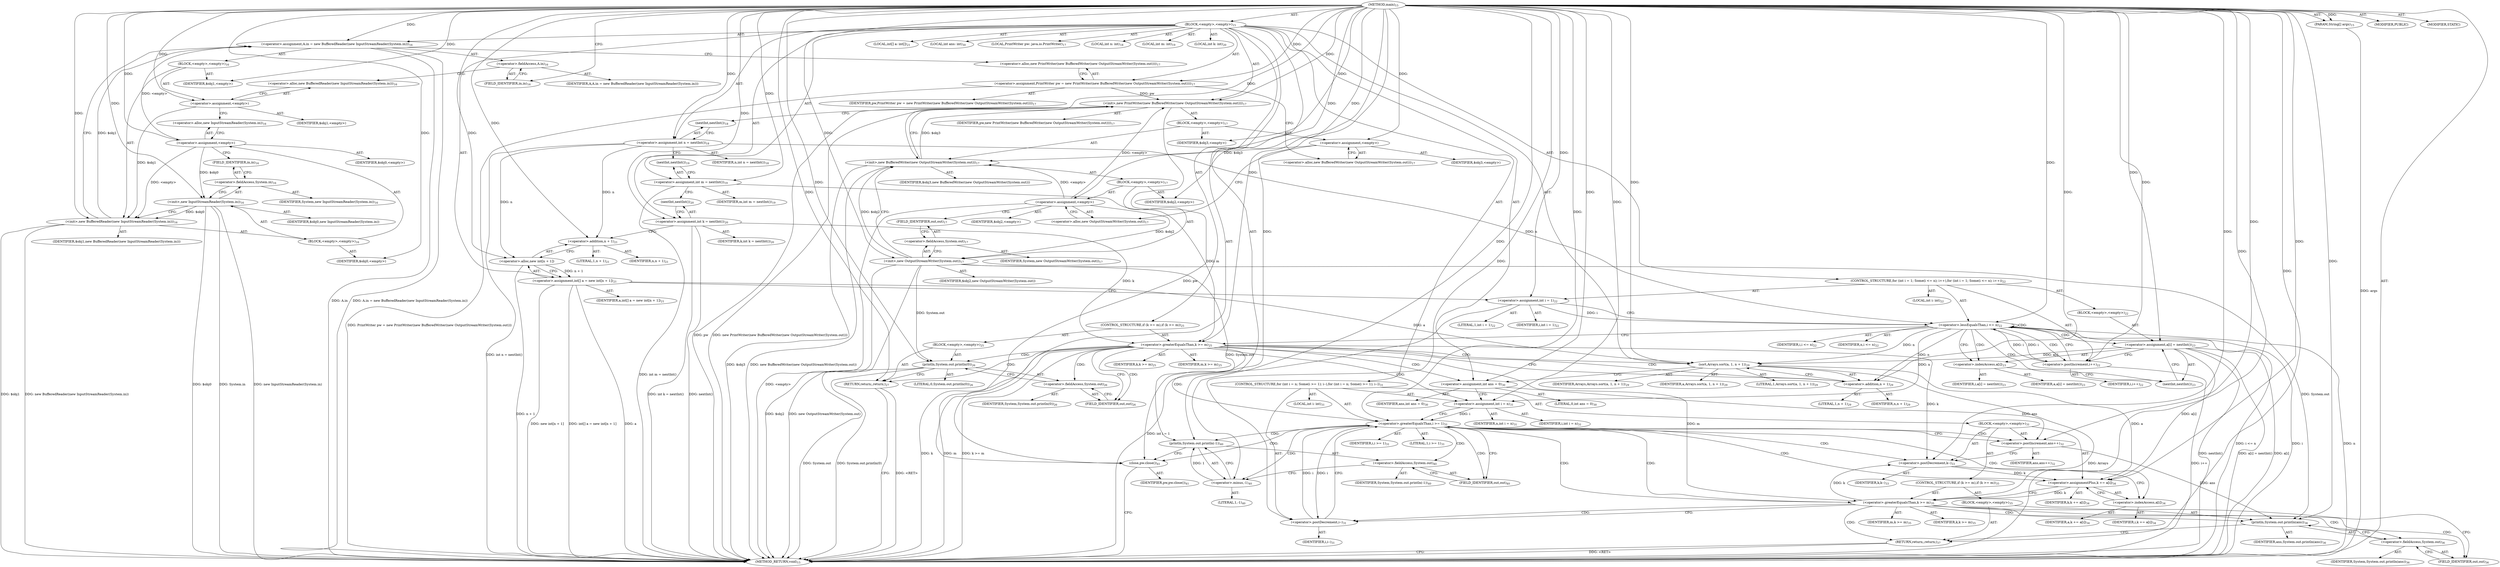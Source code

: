 digraph "main" {  
"23" [label = <(METHOD,main)<SUB>15</SUB>> ]
"24" [label = <(PARAM,String[] args)<SUB>15</SUB>> ]
"25" [label = <(BLOCK,&lt;empty&gt;,&lt;empty&gt;)<SUB>15</SUB>> ]
"26" [label = <(&lt;operator&gt;.assignment,A.in = new BufferedReader(new InputStreamReader(System.in)))<SUB>16</SUB>> ]
"27" [label = <(&lt;operator&gt;.fieldAccess,A.in)<SUB>16</SUB>> ]
"28" [label = <(IDENTIFIER,A,A.in = new BufferedReader(new InputStreamReader(System.in)))> ]
"29" [label = <(FIELD_IDENTIFIER,in,in)<SUB>16</SUB>> ]
"30" [label = <(BLOCK,&lt;empty&gt;,&lt;empty&gt;)<SUB>16</SUB>> ]
"31" [label = <(&lt;operator&gt;.assignment,&lt;empty&gt;)> ]
"32" [label = <(IDENTIFIER,$obj1,&lt;empty&gt;)> ]
"33" [label = <(&lt;operator&gt;.alloc,new BufferedReader(new InputStreamReader(System.in)))<SUB>16</SUB>> ]
"34" [label = <(&lt;init&gt;,new BufferedReader(new InputStreamReader(System.in)))<SUB>16</SUB>> ]
"35" [label = <(IDENTIFIER,$obj1,new BufferedReader(new InputStreamReader(System.in)))> ]
"36" [label = <(BLOCK,&lt;empty&gt;,&lt;empty&gt;)<SUB>16</SUB>> ]
"37" [label = <(&lt;operator&gt;.assignment,&lt;empty&gt;)> ]
"38" [label = <(IDENTIFIER,$obj0,&lt;empty&gt;)> ]
"39" [label = <(&lt;operator&gt;.alloc,new InputStreamReader(System.in))<SUB>16</SUB>> ]
"40" [label = <(&lt;init&gt;,new InputStreamReader(System.in))<SUB>16</SUB>> ]
"41" [label = <(IDENTIFIER,$obj0,new InputStreamReader(System.in))> ]
"42" [label = <(&lt;operator&gt;.fieldAccess,System.in)<SUB>16</SUB>> ]
"43" [label = <(IDENTIFIER,System,new InputStreamReader(System.in))<SUB>16</SUB>> ]
"44" [label = <(FIELD_IDENTIFIER,in,in)<SUB>16</SUB>> ]
"45" [label = <(IDENTIFIER,$obj0,&lt;empty&gt;)> ]
"46" [label = <(IDENTIFIER,$obj1,&lt;empty&gt;)> ]
"4" [label = <(LOCAL,PrintWriter pw: java.io.PrintWriter)<SUB>17</SUB>> ]
"47" [label = <(&lt;operator&gt;.assignment,PrintWriter pw = new PrintWriter(new BufferedWriter(new OutputStreamWriter(System.out))))<SUB>17</SUB>> ]
"48" [label = <(IDENTIFIER,pw,PrintWriter pw = new PrintWriter(new BufferedWriter(new OutputStreamWriter(System.out))))<SUB>17</SUB>> ]
"49" [label = <(&lt;operator&gt;.alloc,new PrintWriter(new BufferedWriter(new OutputStreamWriter(System.out))))<SUB>17</SUB>> ]
"50" [label = <(&lt;init&gt;,new PrintWriter(new BufferedWriter(new OutputStreamWriter(System.out))))<SUB>17</SUB>> ]
"3" [label = <(IDENTIFIER,pw,new PrintWriter(new BufferedWriter(new OutputStreamWriter(System.out))))<SUB>17</SUB>> ]
"51" [label = <(BLOCK,&lt;empty&gt;,&lt;empty&gt;)<SUB>17</SUB>> ]
"52" [label = <(&lt;operator&gt;.assignment,&lt;empty&gt;)> ]
"53" [label = <(IDENTIFIER,$obj3,&lt;empty&gt;)> ]
"54" [label = <(&lt;operator&gt;.alloc,new BufferedWriter(new OutputStreamWriter(System.out)))<SUB>17</SUB>> ]
"55" [label = <(&lt;init&gt;,new BufferedWriter(new OutputStreamWriter(System.out)))<SUB>17</SUB>> ]
"56" [label = <(IDENTIFIER,$obj3,new BufferedWriter(new OutputStreamWriter(System.out)))> ]
"57" [label = <(BLOCK,&lt;empty&gt;,&lt;empty&gt;)<SUB>17</SUB>> ]
"58" [label = <(&lt;operator&gt;.assignment,&lt;empty&gt;)> ]
"59" [label = <(IDENTIFIER,$obj2,&lt;empty&gt;)> ]
"60" [label = <(&lt;operator&gt;.alloc,new OutputStreamWriter(System.out))<SUB>17</SUB>> ]
"61" [label = <(&lt;init&gt;,new OutputStreamWriter(System.out))<SUB>17</SUB>> ]
"62" [label = <(IDENTIFIER,$obj2,new OutputStreamWriter(System.out))> ]
"63" [label = <(&lt;operator&gt;.fieldAccess,System.out)<SUB>17</SUB>> ]
"64" [label = <(IDENTIFIER,System,new OutputStreamWriter(System.out))<SUB>17</SUB>> ]
"65" [label = <(FIELD_IDENTIFIER,out,out)<SUB>17</SUB>> ]
"66" [label = <(IDENTIFIER,$obj2,&lt;empty&gt;)> ]
"67" [label = <(IDENTIFIER,$obj3,&lt;empty&gt;)> ]
"68" [label = <(LOCAL,int n: int)<SUB>18</SUB>> ]
"69" [label = <(&lt;operator&gt;.assignment,int n = nextInt())<SUB>18</SUB>> ]
"70" [label = <(IDENTIFIER,n,int n = nextInt())<SUB>18</SUB>> ]
"71" [label = <(nextInt,nextInt())<SUB>18</SUB>> ]
"72" [label = <(LOCAL,int m: int)<SUB>19</SUB>> ]
"73" [label = <(&lt;operator&gt;.assignment,int m = nextInt())<SUB>19</SUB>> ]
"74" [label = <(IDENTIFIER,m,int m = nextInt())<SUB>19</SUB>> ]
"75" [label = <(nextInt,nextInt())<SUB>19</SUB>> ]
"76" [label = <(LOCAL,int k: int)<SUB>20</SUB>> ]
"77" [label = <(&lt;operator&gt;.assignment,int k = nextInt())<SUB>20</SUB>> ]
"78" [label = <(IDENTIFIER,k,int k = nextInt())<SUB>20</SUB>> ]
"79" [label = <(nextInt,nextInt())<SUB>20</SUB>> ]
"80" [label = <(LOCAL,int[] a: int[])<SUB>21</SUB>> ]
"81" [label = <(&lt;operator&gt;.assignment,int[] a = new int[n + 1])<SUB>21</SUB>> ]
"82" [label = <(IDENTIFIER,a,int[] a = new int[n + 1])<SUB>21</SUB>> ]
"83" [label = <(&lt;operator&gt;.alloc,new int[n + 1])> ]
"84" [label = <(&lt;operator&gt;.addition,n + 1)<SUB>21</SUB>> ]
"85" [label = <(IDENTIFIER,n,n + 1)<SUB>21</SUB>> ]
"86" [label = <(LITERAL,1,n + 1)<SUB>21</SUB>> ]
"87" [label = <(CONTROL_STRUCTURE,for (int i = 1; Some(i &lt;= n); i++),for (int i = 1; Some(i &lt;= n); i++))<SUB>22</SUB>> ]
"88" [label = <(LOCAL,int i: int)<SUB>22</SUB>> ]
"89" [label = <(&lt;operator&gt;.assignment,int i = 1)<SUB>22</SUB>> ]
"90" [label = <(IDENTIFIER,i,int i = 1)<SUB>22</SUB>> ]
"91" [label = <(LITERAL,1,int i = 1)<SUB>22</SUB>> ]
"92" [label = <(&lt;operator&gt;.lessEqualsThan,i &lt;= n)<SUB>22</SUB>> ]
"93" [label = <(IDENTIFIER,i,i &lt;= n)<SUB>22</SUB>> ]
"94" [label = <(IDENTIFIER,n,i &lt;= n)<SUB>22</SUB>> ]
"95" [label = <(&lt;operator&gt;.postIncrement,i++)<SUB>22</SUB>> ]
"96" [label = <(IDENTIFIER,i,i++)<SUB>22</SUB>> ]
"97" [label = <(BLOCK,&lt;empty&gt;,&lt;empty&gt;)<SUB>22</SUB>> ]
"98" [label = <(&lt;operator&gt;.assignment,a[i] = nextInt())<SUB>23</SUB>> ]
"99" [label = <(&lt;operator&gt;.indexAccess,a[i])<SUB>23</SUB>> ]
"100" [label = <(IDENTIFIER,a,a[i] = nextInt())<SUB>23</SUB>> ]
"101" [label = <(IDENTIFIER,i,a[i] = nextInt())<SUB>23</SUB>> ]
"102" [label = <(nextInt,nextInt())<SUB>23</SUB>> ]
"103" [label = <(CONTROL_STRUCTURE,if (k &gt;= m),if (k &gt;= m))<SUB>25</SUB>> ]
"104" [label = <(&lt;operator&gt;.greaterEqualsThan,k &gt;= m)<SUB>25</SUB>> ]
"105" [label = <(IDENTIFIER,k,k &gt;= m)<SUB>25</SUB>> ]
"106" [label = <(IDENTIFIER,m,k &gt;= m)<SUB>25</SUB>> ]
"107" [label = <(BLOCK,&lt;empty&gt;,&lt;empty&gt;)<SUB>25</SUB>> ]
"108" [label = <(println,System.out.println(0))<SUB>26</SUB>> ]
"109" [label = <(&lt;operator&gt;.fieldAccess,System.out)<SUB>26</SUB>> ]
"110" [label = <(IDENTIFIER,System,System.out.println(0))<SUB>26</SUB>> ]
"111" [label = <(FIELD_IDENTIFIER,out,out)<SUB>26</SUB>> ]
"112" [label = <(LITERAL,0,System.out.println(0))<SUB>26</SUB>> ]
"113" [label = <(RETURN,return;,return;)<SUB>27</SUB>> ]
"114" [label = <(sort,Arrays.sort(a, 1, n + 1))<SUB>29</SUB>> ]
"115" [label = <(IDENTIFIER,Arrays,Arrays.sort(a, 1, n + 1))<SUB>29</SUB>> ]
"116" [label = <(IDENTIFIER,a,Arrays.sort(a, 1, n + 1))<SUB>29</SUB>> ]
"117" [label = <(LITERAL,1,Arrays.sort(a, 1, n + 1))<SUB>29</SUB>> ]
"118" [label = <(&lt;operator&gt;.addition,n + 1)<SUB>29</SUB>> ]
"119" [label = <(IDENTIFIER,n,n + 1)<SUB>29</SUB>> ]
"120" [label = <(LITERAL,1,n + 1)<SUB>29</SUB>> ]
"121" [label = <(LOCAL,int ans: int)<SUB>30</SUB>> ]
"122" [label = <(&lt;operator&gt;.assignment,int ans = 0)<SUB>30</SUB>> ]
"123" [label = <(IDENTIFIER,ans,int ans = 0)<SUB>30</SUB>> ]
"124" [label = <(LITERAL,0,int ans = 0)<SUB>30</SUB>> ]
"125" [label = <(CONTROL_STRUCTURE,for (int i = n; Some(i &gt;= 1); i--),for (int i = n; Some(i &gt;= 1); i--))<SUB>31</SUB>> ]
"126" [label = <(LOCAL,int i: int)<SUB>31</SUB>> ]
"127" [label = <(&lt;operator&gt;.assignment,int i = n)<SUB>31</SUB>> ]
"128" [label = <(IDENTIFIER,i,int i = n)<SUB>31</SUB>> ]
"129" [label = <(IDENTIFIER,n,int i = n)<SUB>31</SUB>> ]
"130" [label = <(&lt;operator&gt;.greaterEqualsThan,i &gt;= 1)<SUB>31</SUB>> ]
"131" [label = <(IDENTIFIER,i,i &gt;= 1)<SUB>31</SUB>> ]
"132" [label = <(LITERAL,1,i &gt;= 1)<SUB>31</SUB>> ]
"133" [label = <(&lt;operator&gt;.postDecrement,i--)<SUB>31</SUB>> ]
"134" [label = <(IDENTIFIER,i,i--)<SUB>31</SUB>> ]
"135" [label = <(BLOCK,&lt;empty&gt;,&lt;empty&gt;)<SUB>31</SUB>> ]
"136" [label = <(&lt;operator&gt;.postIncrement,ans++)<SUB>32</SUB>> ]
"137" [label = <(IDENTIFIER,ans,ans++)<SUB>32</SUB>> ]
"138" [label = <(&lt;operator&gt;.postDecrement,k--)<SUB>33</SUB>> ]
"139" [label = <(IDENTIFIER,k,k--)<SUB>33</SUB>> ]
"140" [label = <(&lt;operator&gt;.assignmentPlus,k += a[i])<SUB>34</SUB>> ]
"141" [label = <(IDENTIFIER,k,k += a[i])<SUB>34</SUB>> ]
"142" [label = <(&lt;operator&gt;.indexAccess,a[i])<SUB>34</SUB>> ]
"143" [label = <(IDENTIFIER,a,k += a[i])<SUB>34</SUB>> ]
"144" [label = <(IDENTIFIER,i,k += a[i])<SUB>34</SUB>> ]
"145" [label = <(CONTROL_STRUCTURE,if (k &gt;= m),if (k &gt;= m))<SUB>35</SUB>> ]
"146" [label = <(&lt;operator&gt;.greaterEqualsThan,k &gt;= m)<SUB>35</SUB>> ]
"147" [label = <(IDENTIFIER,k,k &gt;= m)<SUB>35</SUB>> ]
"148" [label = <(IDENTIFIER,m,k &gt;= m)<SUB>35</SUB>> ]
"149" [label = <(BLOCK,&lt;empty&gt;,&lt;empty&gt;)<SUB>35</SUB>> ]
"150" [label = <(println,System.out.println(ans))<SUB>36</SUB>> ]
"151" [label = <(&lt;operator&gt;.fieldAccess,System.out)<SUB>36</SUB>> ]
"152" [label = <(IDENTIFIER,System,System.out.println(ans))<SUB>36</SUB>> ]
"153" [label = <(FIELD_IDENTIFIER,out,out)<SUB>36</SUB>> ]
"154" [label = <(IDENTIFIER,ans,System.out.println(ans))<SUB>36</SUB>> ]
"155" [label = <(RETURN,return;,return;)<SUB>37</SUB>> ]
"156" [label = <(println,System.out.println(-1))<SUB>40</SUB>> ]
"157" [label = <(&lt;operator&gt;.fieldAccess,System.out)<SUB>40</SUB>> ]
"158" [label = <(IDENTIFIER,System,System.out.println(-1))<SUB>40</SUB>> ]
"159" [label = <(FIELD_IDENTIFIER,out,out)<SUB>40</SUB>> ]
"160" [label = <(&lt;operator&gt;.minus,-1)<SUB>40</SUB>> ]
"161" [label = <(LITERAL,1,-1)<SUB>40</SUB>> ]
"162" [label = <(close,pw.close())<SUB>41</SUB>> ]
"163" [label = <(IDENTIFIER,pw,pw.close())<SUB>41</SUB>> ]
"164" [label = <(MODIFIER,PUBLIC)> ]
"165" [label = <(MODIFIER,STATIC)> ]
"166" [label = <(METHOD_RETURN,void)<SUB>15</SUB>> ]
  "23" -> "24"  [ label = "AST: "] 
  "23" -> "25"  [ label = "AST: "] 
  "23" -> "164"  [ label = "AST: "] 
  "23" -> "165"  [ label = "AST: "] 
  "23" -> "166"  [ label = "AST: "] 
  "25" -> "26"  [ label = "AST: "] 
  "25" -> "4"  [ label = "AST: "] 
  "25" -> "47"  [ label = "AST: "] 
  "25" -> "50"  [ label = "AST: "] 
  "25" -> "68"  [ label = "AST: "] 
  "25" -> "69"  [ label = "AST: "] 
  "25" -> "72"  [ label = "AST: "] 
  "25" -> "73"  [ label = "AST: "] 
  "25" -> "76"  [ label = "AST: "] 
  "25" -> "77"  [ label = "AST: "] 
  "25" -> "80"  [ label = "AST: "] 
  "25" -> "81"  [ label = "AST: "] 
  "25" -> "87"  [ label = "AST: "] 
  "25" -> "103"  [ label = "AST: "] 
  "25" -> "114"  [ label = "AST: "] 
  "25" -> "121"  [ label = "AST: "] 
  "25" -> "122"  [ label = "AST: "] 
  "25" -> "125"  [ label = "AST: "] 
  "25" -> "156"  [ label = "AST: "] 
  "25" -> "162"  [ label = "AST: "] 
  "26" -> "27"  [ label = "AST: "] 
  "26" -> "30"  [ label = "AST: "] 
  "27" -> "28"  [ label = "AST: "] 
  "27" -> "29"  [ label = "AST: "] 
  "30" -> "31"  [ label = "AST: "] 
  "30" -> "34"  [ label = "AST: "] 
  "30" -> "46"  [ label = "AST: "] 
  "31" -> "32"  [ label = "AST: "] 
  "31" -> "33"  [ label = "AST: "] 
  "34" -> "35"  [ label = "AST: "] 
  "34" -> "36"  [ label = "AST: "] 
  "36" -> "37"  [ label = "AST: "] 
  "36" -> "40"  [ label = "AST: "] 
  "36" -> "45"  [ label = "AST: "] 
  "37" -> "38"  [ label = "AST: "] 
  "37" -> "39"  [ label = "AST: "] 
  "40" -> "41"  [ label = "AST: "] 
  "40" -> "42"  [ label = "AST: "] 
  "42" -> "43"  [ label = "AST: "] 
  "42" -> "44"  [ label = "AST: "] 
  "47" -> "48"  [ label = "AST: "] 
  "47" -> "49"  [ label = "AST: "] 
  "50" -> "3"  [ label = "AST: "] 
  "50" -> "51"  [ label = "AST: "] 
  "51" -> "52"  [ label = "AST: "] 
  "51" -> "55"  [ label = "AST: "] 
  "51" -> "67"  [ label = "AST: "] 
  "52" -> "53"  [ label = "AST: "] 
  "52" -> "54"  [ label = "AST: "] 
  "55" -> "56"  [ label = "AST: "] 
  "55" -> "57"  [ label = "AST: "] 
  "57" -> "58"  [ label = "AST: "] 
  "57" -> "61"  [ label = "AST: "] 
  "57" -> "66"  [ label = "AST: "] 
  "58" -> "59"  [ label = "AST: "] 
  "58" -> "60"  [ label = "AST: "] 
  "61" -> "62"  [ label = "AST: "] 
  "61" -> "63"  [ label = "AST: "] 
  "63" -> "64"  [ label = "AST: "] 
  "63" -> "65"  [ label = "AST: "] 
  "69" -> "70"  [ label = "AST: "] 
  "69" -> "71"  [ label = "AST: "] 
  "73" -> "74"  [ label = "AST: "] 
  "73" -> "75"  [ label = "AST: "] 
  "77" -> "78"  [ label = "AST: "] 
  "77" -> "79"  [ label = "AST: "] 
  "81" -> "82"  [ label = "AST: "] 
  "81" -> "83"  [ label = "AST: "] 
  "83" -> "84"  [ label = "AST: "] 
  "84" -> "85"  [ label = "AST: "] 
  "84" -> "86"  [ label = "AST: "] 
  "87" -> "88"  [ label = "AST: "] 
  "87" -> "89"  [ label = "AST: "] 
  "87" -> "92"  [ label = "AST: "] 
  "87" -> "95"  [ label = "AST: "] 
  "87" -> "97"  [ label = "AST: "] 
  "89" -> "90"  [ label = "AST: "] 
  "89" -> "91"  [ label = "AST: "] 
  "92" -> "93"  [ label = "AST: "] 
  "92" -> "94"  [ label = "AST: "] 
  "95" -> "96"  [ label = "AST: "] 
  "97" -> "98"  [ label = "AST: "] 
  "98" -> "99"  [ label = "AST: "] 
  "98" -> "102"  [ label = "AST: "] 
  "99" -> "100"  [ label = "AST: "] 
  "99" -> "101"  [ label = "AST: "] 
  "103" -> "104"  [ label = "AST: "] 
  "103" -> "107"  [ label = "AST: "] 
  "104" -> "105"  [ label = "AST: "] 
  "104" -> "106"  [ label = "AST: "] 
  "107" -> "108"  [ label = "AST: "] 
  "107" -> "113"  [ label = "AST: "] 
  "108" -> "109"  [ label = "AST: "] 
  "108" -> "112"  [ label = "AST: "] 
  "109" -> "110"  [ label = "AST: "] 
  "109" -> "111"  [ label = "AST: "] 
  "114" -> "115"  [ label = "AST: "] 
  "114" -> "116"  [ label = "AST: "] 
  "114" -> "117"  [ label = "AST: "] 
  "114" -> "118"  [ label = "AST: "] 
  "118" -> "119"  [ label = "AST: "] 
  "118" -> "120"  [ label = "AST: "] 
  "122" -> "123"  [ label = "AST: "] 
  "122" -> "124"  [ label = "AST: "] 
  "125" -> "126"  [ label = "AST: "] 
  "125" -> "127"  [ label = "AST: "] 
  "125" -> "130"  [ label = "AST: "] 
  "125" -> "133"  [ label = "AST: "] 
  "125" -> "135"  [ label = "AST: "] 
  "127" -> "128"  [ label = "AST: "] 
  "127" -> "129"  [ label = "AST: "] 
  "130" -> "131"  [ label = "AST: "] 
  "130" -> "132"  [ label = "AST: "] 
  "133" -> "134"  [ label = "AST: "] 
  "135" -> "136"  [ label = "AST: "] 
  "135" -> "138"  [ label = "AST: "] 
  "135" -> "140"  [ label = "AST: "] 
  "135" -> "145"  [ label = "AST: "] 
  "136" -> "137"  [ label = "AST: "] 
  "138" -> "139"  [ label = "AST: "] 
  "140" -> "141"  [ label = "AST: "] 
  "140" -> "142"  [ label = "AST: "] 
  "142" -> "143"  [ label = "AST: "] 
  "142" -> "144"  [ label = "AST: "] 
  "145" -> "146"  [ label = "AST: "] 
  "145" -> "149"  [ label = "AST: "] 
  "146" -> "147"  [ label = "AST: "] 
  "146" -> "148"  [ label = "AST: "] 
  "149" -> "150"  [ label = "AST: "] 
  "149" -> "155"  [ label = "AST: "] 
  "150" -> "151"  [ label = "AST: "] 
  "150" -> "154"  [ label = "AST: "] 
  "151" -> "152"  [ label = "AST: "] 
  "151" -> "153"  [ label = "AST: "] 
  "156" -> "157"  [ label = "AST: "] 
  "156" -> "160"  [ label = "AST: "] 
  "157" -> "158"  [ label = "AST: "] 
  "157" -> "159"  [ label = "AST: "] 
  "160" -> "161"  [ label = "AST: "] 
  "162" -> "163"  [ label = "AST: "] 
  "26" -> "49"  [ label = "CFG: "] 
  "47" -> "54"  [ label = "CFG: "] 
  "50" -> "71"  [ label = "CFG: "] 
  "69" -> "75"  [ label = "CFG: "] 
  "73" -> "79"  [ label = "CFG: "] 
  "77" -> "84"  [ label = "CFG: "] 
  "81" -> "89"  [ label = "CFG: "] 
  "114" -> "122"  [ label = "CFG: "] 
  "122" -> "127"  [ label = "CFG: "] 
  "156" -> "162"  [ label = "CFG: "] 
  "162" -> "166"  [ label = "CFG: "] 
  "27" -> "33"  [ label = "CFG: "] 
  "49" -> "47"  [ label = "CFG: "] 
  "71" -> "69"  [ label = "CFG: "] 
  "75" -> "73"  [ label = "CFG: "] 
  "79" -> "77"  [ label = "CFG: "] 
  "83" -> "81"  [ label = "CFG: "] 
  "89" -> "92"  [ label = "CFG: "] 
  "92" -> "99"  [ label = "CFG: "] 
  "92" -> "104"  [ label = "CFG: "] 
  "95" -> "92"  [ label = "CFG: "] 
  "104" -> "111"  [ label = "CFG: "] 
  "104" -> "118"  [ label = "CFG: "] 
  "118" -> "114"  [ label = "CFG: "] 
  "127" -> "130"  [ label = "CFG: "] 
  "130" -> "136"  [ label = "CFG: "] 
  "130" -> "159"  [ label = "CFG: "] 
  "133" -> "130"  [ label = "CFG: "] 
  "157" -> "160"  [ label = "CFG: "] 
  "160" -> "156"  [ label = "CFG: "] 
  "29" -> "27"  [ label = "CFG: "] 
  "31" -> "39"  [ label = "CFG: "] 
  "34" -> "26"  [ label = "CFG: "] 
  "52" -> "60"  [ label = "CFG: "] 
  "55" -> "50"  [ label = "CFG: "] 
  "84" -> "83"  [ label = "CFG: "] 
  "98" -> "95"  [ label = "CFG: "] 
  "108" -> "113"  [ label = "CFG: "] 
  "113" -> "166"  [ label = "CFG: "] 
  "136" -> "138"  [ label = "CFG: "] 
  "138" -> "142"  [ label = "CFG: "] 
  "140" -> "146"  [ label = "CFG: "] 
  "159" -> "157"  [ label = "CFG: "] 
  "33" -> "31"  [ label = "CFG: "] 
  "54" -> "52"  [ label = "CFG: "] 
  "99" -> "102"  [ label = "CFG: "] 
  "102" -> "98"  [ label = "CFG: "] 
  "109" -> "108"  [ label = "CFG: "] 
  "142" -> "140"  [ label = "CFG: "] 
  "146" -> "153"  [ label = "CFG: "] 
  "146" -> "133"  [ label = "CFG: "] 
  "37" -> "44"  [ label = "CFG: "] 
  "40" -> "34"  [ label = "CFG: "] 
  "58" -> "65"  [ label = "CFG: "] 
  "61" -> "55"  [ label = "CFG: "] 
  "111" -> "109"  [ label = "CFG: "] 
  "150" -> "155"  [ label = "CFG: "] 
  "155" -> "166"  [ label = "CFG: "] 
  "39" -> "37"  [ label = "CFG: "] 
  "42" -> "40"  [ label = "CFG: "] 
  "60" -> "58"  [ label = "CFG: "] 
  "63" -> "61"  [ label = "CFG: "] 
  "151" -> "150"  [ label = "CFG: "] 
  "44" -> "42"  [ label = "CFG: "] 
  "65" -> "63"  [ label = "CFG: "] 
  "153" -> "151"  [ label = "CFG: "] 
  "23" -> "29"  [ label = "CFG: "] 
  "155" -> "166"  [ label = "DDG: &lt;RET&gt;"] 
  "113" -> "166"  [ label = "DDG: &lt;RET&gt;"] 
  "24" -> "166"  [ label = "DDG: args"] 
  "26" -> "166"  [ label = "DDG: A.in"] 
  "34" -> "166"  [ label = "DDG: $obj1"] 
  "40" -> "166"  [ label = "DDG: $obj0"] 
  "40" -> "166"  [ label = "DDG: System.in"] 
  "40" -> "166"  [ label = "DDG: new InputStreamReader(System.in)"] 
  "34" -> "166"  [ label = "DDG: new BufferedReader(new InputStreamReader(System.in))"] 
  "26" -> "166"  [ label = "DDG: A.in = new BufferedReader(new InputStreamReader(System.in))"] 
  "47" -> "166"  [ label = "DDG: PrintWriter pw = new PrintWriter(new BufferedWriter(new OutputStreamWriter(System.out)))"] 
  "50" -> "166"  [ label = "DDG: pw"] 
  "55" -> "166"  [ label = "DDG: $obj3"] 
  "58" -> "166"  [ label = "DDG: &lt;empty&gt;"] 
  "61" -> "166"  [ label = "DDG: $obj2"] 
  "61" -> "166"  [ label = "DDG: new OutputStreamWriter(System.out)"] 
  "55" -> "166"  [ label = "DDG: new BufferedWriter(new OutputStreamWriter(System.out))"] 
  "50" -> "166"  [ label = "DDG: new PrintWriter(new BufferedWriter(new OutputStreamWriter(System.out)))"] 
  "69" -> "166"  [ label = "DDG: int n = nextInt()"] 
  "73" -> "166"  [ label = "DDG: int m = nextInt()"] 
  "77" -> "166"  [ label = "DDG: nextInt()"] 
  "77" -> "166"  [ label = "DDG: int k = nextInt()"] 
  "81" -> "166"  [ label = "DDG: a"] 
  "83" -> "166"  [ label = "DDG: n + 1"] 
  "81" -> "166"  [ label = "DDG: new int[n + 1]"] 
  "81" -> "166"  [ label = "DDG: int[] a = new int[n + 1]"] 
  "89" -> "166"  [ label = "DDG: int i = 1"] 
  "92" -> "166"  [ label = "DDG: i"] 
  "92" -> "166"  [ label = "DDG: n"] 
  "92" -> "166"  [ label = "DDG: i &lt;= n"] 
  "104" -> "166"  [ label = "DDG: k"] 
  "104" -> "166"  [ label = "DDG: m"] 
  "104" -> "166"  [ label = "DDG: k &gt;= m"] 
  "108" -> "166"  [ label = "DDG: System.out"] 
  "108" -> "166"  [ label = "DDG: System.out.println(0)"] 
  "98" -> "166"  [ label = "DDG: a[i]"] 
  "98" -> "166"  [ label = "DDG: nextInt()"] 
  "98" -> "166"  [ label = "DDG: a[i] = nextInt()"] 
  "95" -> "166"  [ label = "DDG: i++"] 
  "114" -> "166"  [ label = "DDG: Arrays"] 
  "23" -> "24"  [ label = "DDG: "] 
  "37" -> "26"  [ label = "DDG: &lt;empty&gt;"] 
  "34" -> "26"  [ label = "DDG: $obj1"] 
  "23" -> "26"  [ label = "DDG: "] 
  "23" -> "47"  [ label = "DDG: "] 
  "23" -> "69"  [ label = "DDG: "] 
  "23" -> "73"  [ label = "DDG: "] 
  "23" -> "77"  [ label = "DDG: "] 
  "83" -> "81"  [ label = "DDG: n + 1"] 
  "23" -> "122"  [ label = "DDG: "] 
  "47" -> "50"  [ label = "DDG: pw"] 
  "23" -> "50"  [ label = "DDG: "] 
  "58" -> "50"  [ label = "DDG: &lt;empty&gt;"] 
  "55" -> "50"  [ label = "DDG: $obj3"] 
  "23" -> "89"  [ label = "DDG: "] 
  "23" -> "114"  [ label = "DDG: "] 
  "81" -> "114"  [ label = "DDG: a"] 
  "98" -> "114"  [ label = "DDG: a[i]"] 
  "92" -> "114"  [ label = "DDG: n"] 
  "23" -> "127"  [ label = "DDG: "] 
  "92" -> "127"  [ label = "DDG: n"] 
  "61" -> "156"  [ label = "DDG: System.out"] 
  "160" -> "156"  [ label = "DDG: 1"] 
  "50" -> "162"  [ label = "DDG: pw"] 
  "23" -> "162"  [ label = "DDG: "] 
  "23" -> "31"  [ label = "DDG: "] 
  "23" -> "46"  [ label = "DDG: "] 
  "23" -> "52"  [ label = "DDG: "] 
  "23" -> "67"  [ label = "DDG: "] 
  "69" -> "83"  [ label = "DDG: n"] 
  "23" -> "83"  [ label = "DDG: "] 
  "89" -> "92"  [ label = "DDG: i"] 
  "95" -> "92"  [ label = "DDG: i"] 
  "23" -> "92"  [ label = "DDG: "] 
  "69" -> "92"  [ label = "DDG: n"] 
  "92" -> "95"  [ label = "DDG: i"] 
  "23" -> "95"  [ label = "DDG: "] 
  "23" -> "98"  [ label = "DDG: "] 
  "77" -> "104"  [ label = "DDG: k"] 
  "23" -> "104"  [ label = "DDG: "] 
  "73" -> "104"  [ label = "DDG: m"] 
  "23" -> "113"  [ label = "DDG: "] 
  "92" -> "118"  [ label = "DDG: n"] 
  "23" -> "118"  [ label = "DDG: "] 
  "127" -> "130"  [ label = "DDG: i"] 
  "133" -> "130"  [ label = "DDG: i"] 
  "23" -> "130"  [ label = "DDG: "] 
  "130" -> "133"  [ label = "DDG: i"] 
  "23" -> "133"  [ label = "DDG: "] 
  "114" -> "140"  [ label = "DDG: a"] 
  "98" -> "140"  [ label = "DDG: a[i]"] 
  "23" -> "160"  [ label = "DDG: "] 
  "31" -> "34"  [ label = "DDG: $obj1"] 
  "23" -> "34"  [ label = "DDG: "] 
  "37" -> "34"  [ label = "DDG: &lt;empty&gt;"] 
  "40" -> "34"  [ label = "DDG: $obj0"] 
  "52" -> "55"  [ label = "DDG: $obj3"] 
  "23" -> "55"  [ label = "DDG: "] 
  "58" -> "55"  [ label = "DDG: &lt;empty&gt;"] 
  "61" -> "55"  [ label = "DDG: $obj2"] 
  "69" -> "84"  [ label = "DDG: n"] 
  "23" -> "84"  [ label = "DDG: "] 
  "61" -> "108"  [ label = "DDG: System.out"] 
  "23" -> "108"  [ label = "DDG: "] 
  "122" -> "136"  [ label = "DDG: ans"] 
  "23" -> "136"  [ label = "DDG: "] 
  "104" -> "138"  [ label = "DDG: k"] 
  "146" -> "138"  [ label = "DDG: k"] 
  "23" -> "138"  [ label = "DDG: "] 
  "138" -> "140"  [ label = "DDG: k"] 
  "23" -> "140"  [ label = "DDG: "] 
  "23" -> "37"  [ label = "DDG: "] 
  "23" -> "45"  [ label = "DDG: "] 
  "23" -> "58"  [ label = "DDG: "] 
  "23" -> "66"  [ label = "DDG: "] 
  "140" -> "146"  [ label = "DDG: k"] 
  "23" -> "146"  [ label = "DDG: "] 
  "104" -> "146"  [ label = "DDG: m"] 
  "23" -> "155"  [ label = "DDG: "] 
  "37" -> "40"  [ label = "DDG: $obj0"] 
  "23" -> "40"  [ label = "DDG: "] 
  "58" -> "61"  [ label = "DDG: $obj2"] 
  "23" -> "61"  [ label = "DDG: "] 
  "61" -> "150"  [ label = "DDG: System.out"] 
  "136" -> "150"  [ label = "DDG: ans"] 
  "23" -> "150"  [ label = "DDG: "] 
  "92" -> "98"  [ label = "CDG: "] 
  "92" -> "99"  [ label = "CDG: "] 
  "92" -> "102"  [ label = "CDG: "] 
  "92" -> "95"  [ label = "CDG: "] 
  "92" -> "92"  [ label = "CDG: "] 
  "104" -> "113"  [ label = "CDG: "] 
  "104" -> "122"  [ label = "CDG: "] 
  "104" -> "114"  [ label = "CDG: "] 
  "104" -> "130"  [ label = "CDG: "] 
  "104" -> "118"  [ label = "CDG: "] 
  "104" -> "127"  [ label = "CDG: "] 
  "104" -> "108"  [ label = "CDG: "] 
  "104" -> "111"  [ label = "CDG: "] 
  "104" -> "109"  [ label = "CDG: "] 
  "130" -> "160"  [ label = "CDG: "] 
  "130" -> "136"  [ label = "CDG: "] 
  "130" -> "146"  [ label = "CDG: "] 
  "130" -> "142"  [ label = "CDG: "] 
  "130" -> "162"  [ label = "CDG: "] 
  "130" -> "157"  [ label = "CDG: "] 
  "130" -> "159"  [ label = "CDG: "] 
  "130" -> "138"  [ label = "CDG: "] 
  "130" -> "140"  [ label = "CDG: "] 
  "130" -> "156"  [ label = "CDG: "] 
  "146" -> "150"  [ label = "CDG: "] 
  "146" -> "151"  [ label = "CDG: "] 
  "146" -> "153"  [ label = "CDG: "] 
  "146" -> "130"  [ label = "CDG: "] 
  "146" -> "155"  [ label = "CDG: "] 
  "146" -> "133"  [ label = "CDG: "] 
}
